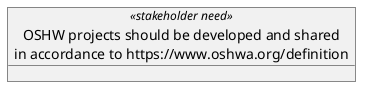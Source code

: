 @startuml

!startsub OSHWDEFINITION
object "OSHW projects should be developed and shared\nin accordance to https://www.oshwa.org/definition" as oshwdefinition <<stakeholder need>>
!endsub

@enduml
